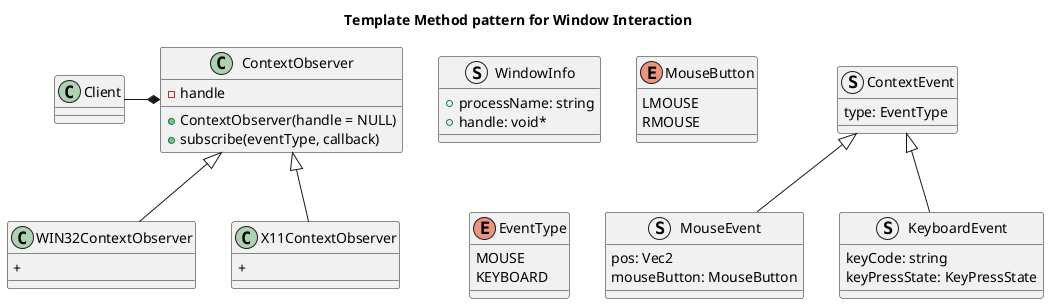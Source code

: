 @startuml recorder
title Template Method pattern for Window Interaction

struct WindowInfo {
  + processName: string
  + handle: void*
}

struct ContextEvent {
  type: EventType
}

enum MouseButton {
  LMOUSE
  RMOUSE
}

struct MouseEvent extends ContextEvent {
  pos: Vec2
  mouseButton: MouseButton
}

struct KeyboardEvent extends ContextEvent {
  keyCode: string
  keyPressState: KeyPressState
}

enum EventType {
  MOUSE
  KEYBOARD
}

class ContextObserver {
  - handle
  + ContextObserver(handle = NULL)
  + subscribe(eventType, callback)
}

class WIN32ContextObserver extends ContextObserver {
  + 
}

class X11ContextObserver extends ContextObserver {
  + 
}

Client -right-* ContextObserver
